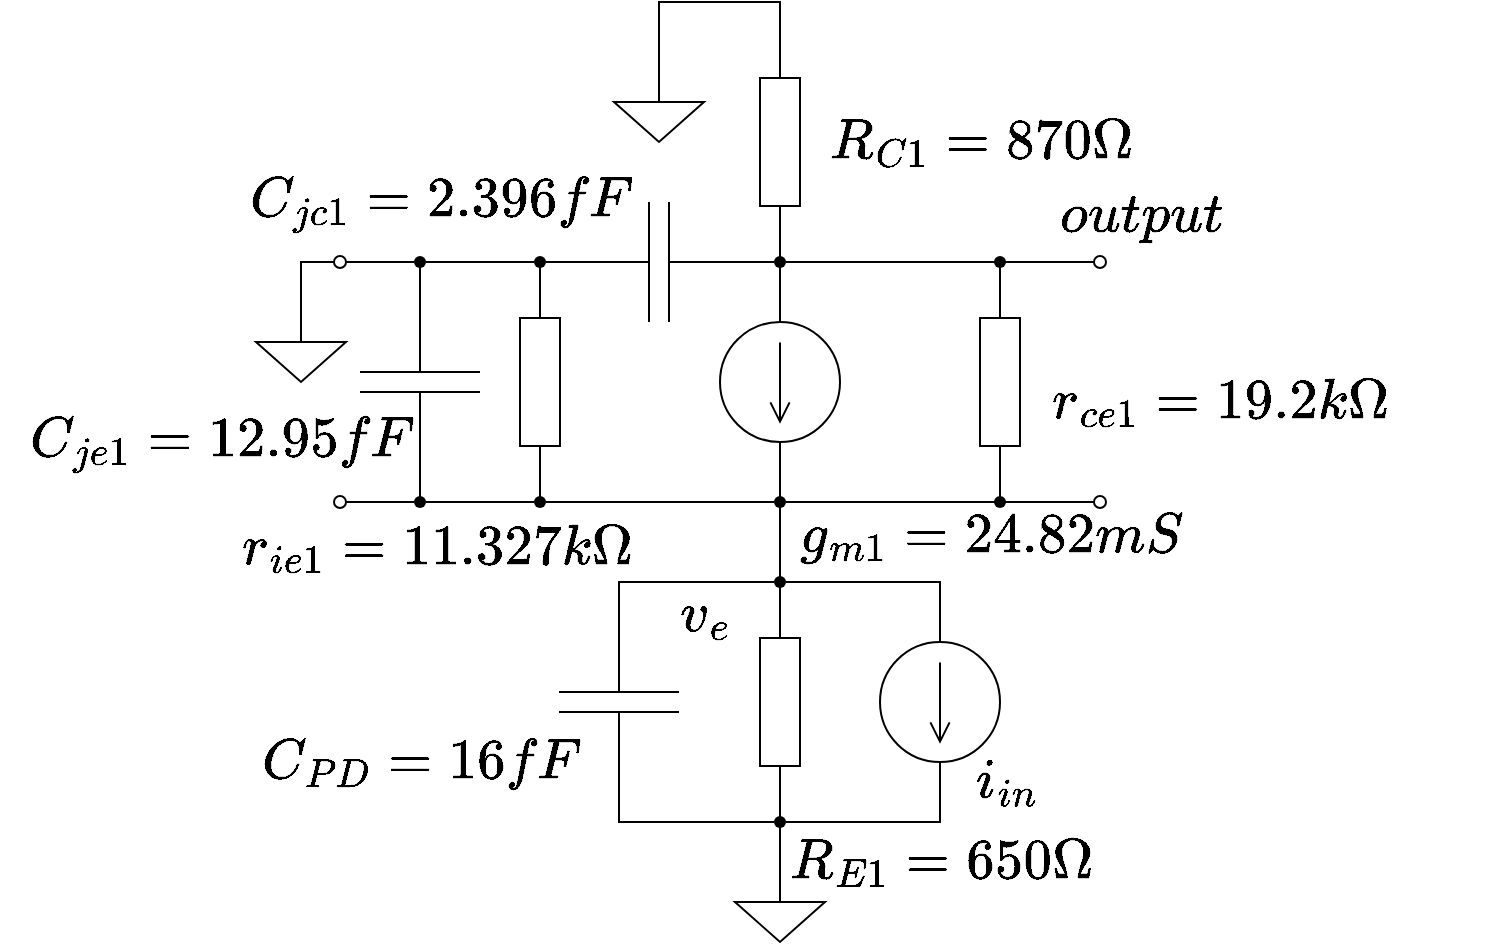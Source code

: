 <mxfile version="20.7.4" type="device"><diagram name="ページ1" id="dezoXVYrRuBBZe5tW2oC"><mxGraphModel dx="2147" dy="566" grid="1" gridSize="10" guides="1" tooltips="1" connect="1" arrows="1" fold="1" page="1" pageScale="1" pageWidth="1169" pageHeight="827" math="1" shadow="0"><root><mxCell id="0"/><mxCell id="1" parent="0"/><mxCell id="YcaEQ2tRxI7V3H4xQByp-155" value="&lt;span style=&quot;font-size: 24px;&quot;&gt;`R_{E1}=650 \Omega`&lt;/span&gt;" style="text;html=1;align=center;verticalAlign=middle;resizable=0;points=[];autosize=1;strokeColor=none;fillColor=none;fontSize=11;fontFamily=Helvetica;fontColor=default;labelBackgroundColor=default;" parent="1" vertex="1"><mxGeometry x="270" y="480" width="260" height="40" as="geometry"/></mxCell><mxCell id="YcaEQ2tRxI7V3H4xQByp-145" value="&lt;span style=&quot;font-size: 24px;&quot;&gt;`g_{m1}=24.82 mS`&lt;/span&gt;" style="text;html=1;align=center;verticalAlign=middle;resizable=0;points=[];autosize=1;strokeColor=none;fillColor=none;fontSize=11;fontFamily=Helvetica;fontColor=default;labelBackgroundColor=default;" parent="1" vertex="1"><mxGeometry x="310" y="317" width="230" height="40" as="geometry"/></mxCell><mxCell id="YcaEQ2tRxI7V3H4xQByp-70" style="edgeStyle=orthogonalEdgeStyle;rounded=0;orthogonalLoop=1;jettySize=auto;html=1;exitX=0;exitY=0.5;exitDx=0;exitDy=0;exitPerimeter=0;entryX=1;entryY=0.5;entryDx=0;entryDy=0;strokeColor=default;align=center;verticalAlign=middle;fontFamily=Helvetica;fontSize=11;fontColor=default;labelBackgroundColor=default;endArrow=none;endFill=0;" parent="1" target="YcaEQ2tRxI7V3H4xQByp-29" edge="1"><mxGeometry relative="1" as="geometry"><mxPoint x="470" y="200" as="sourcePoint"/></mxGeometry></mxCell><mxCell id="YcaEQ2tRxI7V3H4xQByp-6" value="" style="pointerEvents=1;verticalLabelPosition=bottom;shadow=0;dashed=0;align=center;html=1;verticalAlign=top;shape=mxgraph.electrical.signal_sources.source;aspect=fixed;points=[[0.5,0,0],[1,0.5,0],[0.5,1,0],[0,0.5,0]];elSignalType=dc1;direction=south;" parent="1" vertex="1"><mxGeometry x="290" y="230" width="60" height="60" as="geometry"/></mxCell><mxCell id="YcaEQ2tRxI7V3H4xQByp-7" value="" style="pointerEvents=1;verticalLabelPosition=bottom;shadow=0;dashed=0;align=center;html=1;verticalAlign=top;shape=mxgraph.electrical.resistors.resistor_1;direction=south;" parent="1" vertex="1"><mxGeometry x="420" y="210" width="20" height="100" as="geometry"/></mxCell><mxCell id="YcaEQ2tRxI7V3H4xQByp-8" value="" style="pointerEvents=1;verticalLabelPosition=bottom;shadow=0;dashed=0;align=center;html=1;verticalAlign=top;shape=mxgraph.electrical.resistors.resistor_1;direction=south;" parent="1" vertex="1"><mxGeometry x="190" y="210" width="20" height="100" as="geometry"/></mxCell><mxCell id="YcaEQ2tRxI7V3H4xQByp-10" value="" style="pointerEvents=1;verticalLabelPosition=bottom;shadow=0;dashed=0;align=center;html=1;verticalAlign=top;shape=mxgraph.electrical.capacitors.capacitor_1;fontFamily=Helvetica;fontSize=11;fontColor=default;" parent="1" vertex="1"><mxGeometry x="209.5" y="170" width="100" height="60" as="geometry"/></mxCell><mxCell id="YcaEQ2tRxI7V3H4xQByp-11" value="" style="verticalLabelPosition=bottom;shadow=0;dashed=0;align=center;html=1;verticalAlign=top;strokeWidth=1;shape=ellipse;perimeter=ellipsePerimeter;fontFamily=Helvetica;fontSize=11;fontColor=default;aspect=fixed;" parent="1" vertex="1"><mxGeometry x="97" y="197.0" width="6" height="6" as="geometry"/></mxCell><mxCell id="YcaEQ2tRxI7V3H4xQByp-12" value="" style="verticalLabelPosition=bottom;shadow=0;dashed=0;align=center;html=1;verticalAlign=top;strokeWidth=1;shape=ellipse;perimeter=ellipsePerimeter;fontFamily=Helvetica;fontSize=11;fontColor=default;aspect=fixed;" parent="1" vertex="1"><mxGeometry x="97" y="317.0" width="6" height="6" as="geometry"/></mxCell><mxCell id="YcaEQ2tRxI7V3H4xQByp-14" value="" style="shape=waypoint;sketch=0;fillStyle=solid;size=6;pointerEvents=1;points=[];fillColor=none;resizable=0;rotatable=0;perimeter=centerPerimeter;snapToPoint=1;fontFamily=Helvetica;fontSize=11;fontColor=default;" parent="1" vertex="1"><mxGeometry x="190" y="190" width="20" height="20" as="geometry"/></mxCell><mxCell id="YcaEQ2tRxI7V3H4xQByp-16" style="edgeStyle=orthogonalEdgeStyle;rounded=0;orthogonalLoop=1;jettySize=auto;html=1;exitX=0;exitY=0.5;exitDx=0;exitDy=0;exitPerimeter=0;entryX=1;entryY=0.9;entryDx=0;entryDy=0;entryPerimeter=0;strokeColor=default;align=center;verticalAlign=middle;fontFamily=Helvetica;fontSize=11;fontColor=default;labelBackgroundColor=default;endArrow=none;endFill=0;" parent="1" source="YcaEQ2tRxI7V3H4xQByp-8" target="YcaEQ2tRxI7V3H4xQByp-14" edge="1"><mxGeometry relative="1" as="geometry"/></mxCell><mxCell id="YcaEQ2tRxI7V3H4xQByp-17" value="" style="shape=waypoint;sketch=0;fillStyle=solid;size=6;pointerEvents=1;points=[];fillColor=none;resizable=0;rotatable=0;perimeter=centerPerimeter;snapToPoint=1;fontFamily=Helvetica;fontSize=11;fontColor=default;" parent="1" vertex="1"><mxGeometry x="190" y="310" width="20" height="20" as="geometry"/></mxCell><mxCell id="YcaEQ2tRxI7V3H4xQByp-18" style="edgeStyle=orthogonalEdgeStyle;rounded=0;orthogonalLoop=1;jettySize=auto;html=1;exitX=1;exitY=0.5;exitDx=0;exitDy=0;exitPerimeter=0;entryX=0.58;entryY=-0.01;entryDx=0;entryDy=0;entryPerimeter=0;strokeColor=default;align=center;verticalAlign=middle;fontFamily=Helvetica;fontSize=11;fontColor=default;labelBackgroundColor=default;endArrow=none;endFill=0;" parent="1" source="YcaEQ2tRxI7V3H4xQByp-8" target="YcaEQ2tRxI7V3H4xQByp-17" edge="1"><mxGeometry relative="1" as="geometry"/></mxCell><mxCell id="YcaEQ2tRxI7V3H4xQByp-19" value="" style="shape=waypoint;sketch=0;fillStyle=solid;size=6;pointerEvents=1;points=[];fillColor=none;resizable=0;rotatable=0;perimeter=centerPerimeter;snapToPoint=1;fontFamily=Helvetica;fontSize=11;fontColor=default;labelBackgroundColor=default;" parent="1" vertex="1"><mxGeometry x="310" y="190" width="20" height="20" as="geometry"/></mxCell><mxCell id="YcaEQ2tRxI7V3H4xQByp-20" value="" style="shape=waypoint;sketch=0;fillStyle=solid;size=6;pointerEvents=1;points=[];fillColor=none;resizable=0;rotatable=0;perimeter=centerPerimeter;snapToPoint=1;fontFamily=Helvetica;fontSize=11;fontColor=default;labelBackgroundColor=default;" parent="1" vertex="1"><mxGeometry x="310" y="310" width="20" height="20" as="geometry"/></mxCell><mxCell id="YcaEQ2tRxI7V3H4xQByp-21" style="edgeStyle=orthogonalEdgeStyle;rounded=0;orthogonalLoop=1;jettySize=auto;html=1;exitX=1;exitY=0.5;exitDx=0;exitDy=0;exitPerimeter=0;entryX=-0.08;entryY=0.56;entryDx=0;entryDy=0;entryPerimeter=0;strokeColor=default;align=center;verticalAlign=middle;fontFamily=Helvetica;fontSize=11;fontColor=default;labelBackgroundColor=default;endArrow=none;endFill=0;" parent="1" source="YcaEQ2tRxI7V3H4xQByp-10" target="YcaEQ2tRxI7V3H4xQByp-19" edge="1"><mxGeometry relative="1" as="geometry"/></mxCell><mxCell id="YcaEQ2tRxI7V3H4xQByp-22" style="edgeStyle=orthogonalEdgeStyle;rounded=0;orthogonalLoop=1;jettySize=auto;html=1;exitX=0;exitY=0.5;exitDx=0;exitDy=0;exitPerimeter=0;entryX=0.5;entryY=1.04;entryDx=0;entryDy=0;entryPerimeter=0;strokeColor=default;align=center;verticalAlign=middle;fontFamily=Helvetica;fontSize=11;fontColor=default;labelBackgroundColor=default;endArrow=none;endFill=0;" parent="1" source="YcaEQ2tRxI7V3H4xQByp-6" target="YcaEQ2tRxI7V3H4xQByp-19" edge="1"><mxGeometry relative="1" as="geometry"/></mxCell><mxCell id="YcaEQ2tRxI7V3H4xQByp-23" style="edgeStyle=orthogonalEdgeStyle;rounded=0;orthogonalLoop=1;jettySize=auto;html=1;exitX=1;exitY=0.5;exitDx=0;exitDy=0;exitPerimeter=0;entryX=0.62;entryY=0.1;entryDx=0;entryDy=0;entryPerimeter=0;strokeColor=default;align=center;verticalAlign=middle;fontFamily=Helvetica;fontSize=11;fontColor=default;labelBackgroundColor=default;endArrow=none;endFill=0;" parent="1" source="YcaEQ2tRxI7V3H4xQByp-6" target="YcaEQ2tRxI7V3H4xQByp-20" edge="1"><mxGeometry relative="1" as="geometry"/></mxCell><mxCell id="YcaEQ2tRxI7V3H4xQByp-24" style="edgeStyle=orthogonalEdgeStyle;rounded=0;orthogonalLoop=1;jettySize=auto;html=1;entryX=-0.08;entryY=0.5;entryDx=0;entryDy=0;entryPerimeter=0;strokeColor=default;align=center;verticalAlign=middle;fontFamily=Helvetica;fontSize=11;fontColor=default;labelBackgroundColor=default;endArrow=none;endFill=0;" parent="1" source="YcaEQ2tRxI7V3H4xQByp-17" target="YcaEQ2tRxI7V3H4xQByp-20" edge="1"><mxGeometry relative="1" as="geometry"/></mxCell><mxCell id="YcaEQ2tRxI7V3H4xQByp-35" style="edgeStyle=orthogonalEdgeStyle;rounded=0;orthogonalLoop=1;jettySize=auto;html=1;entryX=0;entryY=0.5;entryDx=0;entryDy=0;strokeColor=default;align=center;verticalAlign=middle;fontFamily=Helvetica;fontSize=11;fontColor=default;labelBackgroundColor=default;endArrow=none;endFill=0;" parent="1" source="YcaEQ2tRxI7V3H4xQByp-26" target="YcaEQ2tRxI7V3H4xQByp-29" edge="1"><mxGeometry relative="1" as="geometry"/></mxCell><mxCell id="YcaEQ2tRxI7V3H4xQByp-26" value="" style="shape=waypoint;sketch=0;fillStyle=solid;size=6;pointerEvents=1;points=[];fillColor=none;resizable=0;rotatable=0;perimeter=centerPerimeter;snapToPoint=1;fontFamily=Helvetica;fontSize=11;fontColor=default;labelBackgroundColor=default;" parent="1" vertex="1"><mxGeometry x="420" y="190" width="20" height="20" as="geometry"/></mxCell><mxCell id="YcaEQ2tRxI7V3H4xQByp-27" style="edgeStyle=orthogonalEdgeStyle;rounded=0;orthogonalLoop=1;jettySize=auto;html=1;exitX=0;exitY=0.5;exitDx=0;exitDy=0;exitPerimeter=0;entryX=0.64;entryY=1;entryDx=0;entryDy=0;entryPerimeter=0;strokeColor=default;align=center;verticalAlign=middle;fontFamily=Helvetica;fontSize=11;fontColor=default;labelBackgroundColor=default;endArrow=none;endFill=0;" parent="1" source="YcaEQ2tRxI7V3H4xQByp-7" target="YcaEQ2tRxI7V3H4xQByp-26" edge="1"><mxGeometry relative="1" as="geometry"/></mxCell><mxCell id="YcaEQ2tRxI7V3H4xQByp-28" style="edgeStyle=orthogonalEdgeStyle;rounded=0;orthogonalLoop=1;jettySize=auto;html=1;entryX=1.04;entryY=0.72;entryDx=0;entryDy=0;entryPerimeter=0;strokeColor=default;align=center;verticalAlign=middle;fontFamily=Helvetica;fontSize=11;fontColor=default;labelBackgroundColor=default;endArrow=none;endFill=0;" parent="1" source="YcaEQ2tRxI7V3H4xQByp-26" target="YcaEQ2tRxI7V3H4xQByp-19" edge="1"><mxGeometry relative="1" as="geometry"/></mxCell><mxCell id="YcaEQ2tRxI7V3H4xQByp-29" value="" style="verticalLabelPosition=bottom;shadow=0;dashed=0;align=center;html=1;verticalAlign=top;strokeWidth=1;shape=ellipse;perimeter=ellipsePerimeter;fontFamily=Helvetica;fontSize=11;fontColor=default;aspect=fixed;" parent="1" vertex="1"><mxGeometry x="477" y="197.0" width="6" height="6" as="geometry"/></mxCell><mxCell id="YcaEQ2tRxI7V3H4xQByp-30" value="" style="verticalLabelPosition=bottom;shadow=0;dashed=0;align=center;html=1;verticalAlign=top;strokeWidth=1;shape=ellipse;perimeter=ellipsePerimeter;fontFamily=Helvetica;fontSize=11;fontColor=default;aspect=fixed;" parent="1" vertex="1"><mxGeometry x="477" y="317.0" width="6" height="6" as="geometry"/></mxCell><mxCell id="YcaEQ2tRxI7V3H4xQByp-34" style="edgeStyle=orthogonalEdgeStyle;rounded=0;orthogonalLoop=1;jettySize=auto;html=1;entryX=0;entryY=0.5;entryDx=0;entryDy=0;strokeColor=default;align=center;verticalAlign=middle;fontFamily=Helvetica;fontSize=11;fontColor=default;labelBackgroundColor=default;endArrow=none;endFill=0;" parent="1" source="YcaEQ2tRxI7V3H4xQByp-31" target="YcaEQ2tRxI7V3H4xQByp-30" edge="1"><mxGeometry relative="1" as="geometry"/></mxCell><mxCell id="YcaEQ2tRxI7V3H4xQByp-31" value="" style="shape=waypoint;sketch=0;fillStyle=solid;size=6;pointerEvents=1;points=[];fillColor=none;resizable=0;rotatable=0;perimeter=centerPerimeter;snapToPoint=1;fontFamily=Helvetica;fontSize=11;fontColor=default;labelBackgroundColor=default;" parent="1" vertex="1"><mxGeometry x="420" y="310" width="20" height="20" as="geometry"/></mxCell><mxCell id="YcaEQ2tRxI7V3H4xQByp-32" style="edgeStyle=orthogonalEdgeStyle;rounded=0;orthogonalLoop=1;jettySize=auto;html=1;exitX=1;exitY=0.5;exitDx=0;exitDy=0;exitPerimeter=0;entryX=0.6;entryY=0.05;entryDx=0;entryDy=0;entryPerimeter=0;strokeColor=default;align=center;verticalAlign=middle;fontFamily=Helvetica;fontSize=11;fontColor=default;labelBackgroundColor=default;endArrow=none;endFill=0;" parent="1" source="YcaEQ2tRxI7V3H4xQByp-7" target="YcaEQ2tRxI7V3H4xQByp-31" edge="1"><mxGeometry relative="1" as="geometry"/></mxCell><mxCell id="YcaEQ2tRxI7V3H4xQByp-33" style="edgeStyle=orthogonalEdgeStyle;rounded=0;orthogonalLoop=1;jettySize=auto;html=1;entryX=1.017;entryY=0.456;entryDx=0;entryDy=0;entryPerimeter=0;strokeColor=default;align=center;verticalAlign=middle;fontFamily=Helvetica;fontSize=11;fontColor=default;labelBackgroundColor=default;endArrow=none;endFill=0;" parent="1" source="YcaEQ2tRxI7V3H4xQByp-31" target="YcaEQ2tRxI7V3H4xQByp-20" edge="1"><mxGeometry relative="1" as="geometry"/></mxCell><mxCell id="YcaEQ2tRxI7V3H4xQByp-38" style="edgeStyle=orthogonalEdgeStyle;rounded=0;orthogonalLoop=1;jettySize=auto;html=1;exitX=0;exitY=0.5;exitDx=0;exitDy=0;exitPerimeter=0;entryX=0.93;entryY=0.515;entryDx=0;entryDy=0;entryPerimeter=0;strokeColor=default;align=center;verticalAlign=middle;fontFamily=Helvetica;fontSize=11;fontColor=default;labelBackgroundColor=default;endArrow=none;endFill=0;" parent="1" source="YcaEQ2tRxI7V3H4xQByp-10" target="YcaEQ2tRxI7V3H4xQByp-14" edge="1"><mxGeometry relative="1" as="geometry"/></mxCell><mxCell id="YcaEQ2tRxI7V3H4xQByp-71" value="" style="pointerEvents=1;verticalLabelPosition=bottom;shadow=0;dashed=0;align=center;html=1;verticalAlign=top;shape=mxgraph.electrical.resistors.resistor_1;direction=south;" parent="1" vertex="1"><mxGeometry x="310" y="90" width="20" height="100" as="geometry"/></mxCell><mxCell id="YcaEQ2tRxI7V3H4xQByp-72" style="edgeStyle=orthogonalEdgeStyle;rounded=0;orthogonalLoop=1;jettySize=auto;html=1;exitX=1;exitY=0.5;exitDx=0;exitDy=0;exitPerimeter=0;entryX=0.545;entryY=0.073;entryDx=0;entryDy=0;entryPerimeter=0;strokeColor=default;align=center;verticalAlign=middle;fontFamily=Helvetica;fontSize=11;fontColor=default;labelBackgroundColor=default;endArrow=none;endFill=0;" parent="1" source="YcaEQ2tRxI7V3H4xQByp-71" target="YcaEQ2tRxI7V3H4xQByp-19" edge="1"><mxGeometry relative="1" as="geometry"/></mxCell><mxCell id="YcaEQ2tRxI7V3H4xQByp-73" value="" style="pointerEvents=1;verticalLabelPosition=bottom;shadow=0;dashed=0;align=center;html=1;verticalAlign=top;shape=mxgraph.electrical.signal_sources.signal_ground;fontFamily=Helvetica;fontSize=24;fontColor=default;labelBackgroundColor=default;" parent="1" vertex="1"><mxGeometry x="237" y="110" width="45" height="30" as="geometry"/></mxCell><mxCell id="YcaEQ2tRxI7V3H4xQByp-74" style="edgeStyle=orthogonalEdgeStyle;rounded=0;orthogonalLoop=1;jettySize=auto;html=1;exitX=0;exitY=0.5;exitDx=0;exitDy=0;exitPerimeter=0;entryX=0.5;entryY=0;entryDx=0;entryDy=0;entryPerimeter=0;strokeColor=default;align=center;verticalAlign=middle;fontFamily=Helvetica;fontSize=11;fontColor=default;labelBackgroundColor=default;endArrow=none;endFill=0;" parent="1" source="YcaEQ2tRxI7V3H4xQByp-71" target="YcaEQ2tRxI7V3H4xQByp-73" edge="1"><mxGeometry relative="1" as="geometry"/></mxCell><mxCell id="YcaEQ2tRxI7V3H4xQByp-75" value="" style="pointerEvents=1;verticalLabelPosition=bottom;shadow=0;dashed=0;align=center;html=1;verticalAlign=top;shape=mxgraph.electrical.capacitors.capacitor_1;fontFamily=Helvetica;fontSize=11;fontColor=default;direction=south;" parent="1" vertex="1"><mxGeometry x="110" y="210" width="60" height="100" as="geometry"/></mxCell><mxCell id="YcaEQ2tRxI7V3H4xQByp-76" value="" style="shape=waypoint;sketch=0;fillStyle=solid;size=6;pointerEvents=1;points=[];fillColor=none;resizable=0;rotatable=0;perimeter=centerPerimeter;snapToPoint=1;fontFamily=Helvetica;fontSize=11;fontColor=default;" parent="1" vertex="1"><mxGeometry x="130" y="310" width="20" height="20" as="geometry"/></mxCell><mxCell id="YcaEQ2tRxI7V3H4xQByp-77" value="" style="shape=waypoint;sketch=0;fillStyle=solid;size=6;pointerEvents=1;points=[];fillColor=none;resizable=0;rotatable=0;perimeter=centerPerimeter;snapToPoint=1;fontFamily=Helvetica;fontSize=11;fontColor=default;" parent="1" vertex="1"><mxGeometry x="130" y="190" width="20" height="20" as="geometry"/></mxCell><mxCell id="YcaEQ2tRxI7V3H4xQByp-78" style="edgeStyle=orthogonalEdgeStyle;rounded=0;orthogonalLoop=1;jettySize=auto;html=1;exitX=0;exitY=0.5;exitDx=0;exitDy=0;exitPerimeter=0;entryX=0.892;entryY=0.777;entryDx=0;entryDy=0;entryPerimeter=0;strokeColor=default;align=center;verticalAlign=middle;fontFamily=Helvetica;fontSize=11;fontColor=default;labelBackgroundColor=default;endArrow=none;endFill=0;" parent="1" source="YcaEQ2tRxI7V3H4xQByp-75" target="YcaEQ2tRxI7V3H4xQByp-77" edge="1"><mxGeometry relative="1" as="geometry"/></mxCell><mxCell id="YcaEQ2tRxI7V3H4xQByp-79" style="edgeStyle=orthogonalEdgeStyle;rounded=0;orthogonalLoop=1;jettySize=auto;html=1;exitX=1;exitY=0.5;exitDx=0;exitDy=0;exitPerimeter=0;entryX=0.633;entryY=-0.021;entryDx=0;entryDy=0;entryPerimeter=0;strokeColor=default;align=center;verticalAlign=middle;fontFamily=Helvetica;fontSize=11;fontColor=default;labelBackgroundColor=default;endArrow=none;endFill=0;" parent="1" source="YcaEQ2tRxI7V3H4xQByp-75" target="YcaEQ2tRxI7V3H4xQByp-76" edge="1"><mxGeometry relative="1" as="geometry"/></mxCell><mxCell id="YcaEQ2tRxI7V3H4xQByp-80" style="edgeStyle=orthogonalEdgeStyle;rounded=0;orthogonalLoop=1;jettySize=auto;html=1;entryX=1.046;entryY=0.546;entryDx=0;entryDy=0;entryPerimeter=0;strokeColor=default;align=center;verticalAlign=middle;fontFamily=Helvetica;fontSize=11;fontColor=default;labelBackgroundColor=default;endArrow=none;endFill=0;" parent="1" source="YcaEQ2tRxI7V3H4xQByp-17" target="YcaEQ2tRxI7V3H4xQByp-76" edge="1"><mxGeometry relative="1" as="geometry"/></mxCell><mxCell id="YcaEQ2tRxI7V3H4xQByp-81" style="edgeStyle=orthogonalEdgeStyle;rounded=0;orthogonalLoop=1;jettySize=auto;html=1;exitX=1;exitY=0.5;exitDx=0;exitDy=0;entryX=-0.002;entryY=0.479;entryDx=0;entryDy=0;entryPerimeter=0;strokeColor=default;align=center;verticalAlign=middle;fontFamily=Helvetica;fontSize=11;fontColor=default;labelBackgroundColor=default;endArrow=none;endFill=0;" parent="1" source="YcaEQ2tRxI7V3H4xQByp-12" target="YcaEQ2tRxI7V3H4xQByp-76" edge="1"><mxGeometry relative="1" as="geometry"/></mxCell><mxCell id="YcaEQ2tRxI7V3H4xQByp-82" style="edgeStyle=orthogonalEdgeStyle;rounded=0;orthogonalLoop=1;jettySize=auto;html=1;entryX=0.94;entryY=0.556;entryDx=0;entryDy=0;entryPerimeter=0;strokeColor=default;align=center;verticalAlign=middle;fontFamily=Helvetica;fontSize=11;fontColor=default;labelBackgroundColor=default;endArrow=none;endFill=0;" parent="1" source="YcaEQ2tRxI7V3H4xQByp-14" target="YcaEQ2tRxI7V3H4xQByp-77" edge="1"><mxGeometry relative="1" as="geometry"/></mxCell><mxCell id="YcaEQ2tRxI7V3H4xQByp-83" style="edgeStyle=orthogonalEdgeStyle;rounded=0;orthogonalLoop=1;jettySize=auto;html=1;exitX=1;exitY=0.5;exitDx=0;exitDy=0;entryX=0.056;entryY=0.45;entryDx=0;entryDy=0;entryPerimeter=0;strokeColor=default;align=center;verticalAlign=middle;fontFamily=Helvetica;fontSize=11;fontColor=default;labelBackgroundColor=default;endArrow=none;endFill=0;" parent="1" source="YcaEQ2tRxI7V3H4xQByp-11" target="YcaEQ2tRxI7V3H4xQByp-77" edge="1"><mxGeometry relative="1" as="geometry"/></mxCell><mxCell id="YcaEQ2tRxI7V3H4xQByp-128" value="" style="pointerEvents=1;verticalLabelPosition=bottom;shadow=0;dashed=0;align=center;html=1;verticalAlign=top;shape=mxgraph.electrical.resistors.resistor_1;direction=south;" parent="1" vertex="1"><mxGeometry x="310" y="370" width="20" height="100" as="geometry"/></mxCell><mxCell id="YcaEQ2tRxI7V3H4xQByp-129" value="" style="pointerEvents=1;verticalLabelPosition=bottom;shadow=0;dashed=0;align=center;html=1;verticalAlign=top;shape=mxgraph.electrical.capacitors.capacitor_1;fontFamily=Helvetica;fontSize=11;fontColor=default;direction=south;" parent="1" vertex="1"><mxGeometry x="209.5" y="370" width="60" height="100" as="geometry"/></mxCell><mxCell id="YcaEQ2tRxI7V3H4xQByp-130" value="" style="shape=waypoint;sketch=0;fillStyle=solid;size=6;pointerEvents=1;points=[];fillColor=none;resizable=0;rotatable=0;perimeter=centerPerimeter;snapToPoint=1;fontFamily=Helvetica;fontSize=11;fontColor=default;labelBackgroundColor=default;" parent="1" vertex="1"><mxGeometry x="310" y="350" width="20" height="20" as="geometry"/></mxCell><mxCell id="YcaEQ2tRxI7V3H4xQByp-131" style="edgeStyle=orthogonalEdgeStyle;rounded=0;orthogonalLoop=1;jettySize=auto;html=1;entryX=0.489;entryY=-0.031;entryDx=0;entryDy=0;entryPerimeter=0;strokeColor=default;align=center;verticalAlign=middle;fontFamily=Helvetica;fontSize=11;fontColor=default;labelBackgroundColor=default;endArrow=none;endFill=0;" parent="1" source="YcaEQ2tRxI7V3H4xQByp-20" target="YcaEQ2tRxI7V3H4xQByp-130" edge="1"><mxGeometry relative="1" as="geometry"/></mxCell><mxCell id="YcaEQ2tRxI7V3H4xQByp-132" style="edgeStyle=orthogonalEdgeStyle;rounded=0;orthogonalLoop=1;jettySize=auto;html=1;exitX=0;exitY=0.5;exitDx=0;exitDy=0;exitPerimeter=0;entryX=0.047;entryY=0.444;entryDx=0;entryDy=0;entryPerimeter=0;strokeColor=default;align=center;verticalAlign=middle;fontFamily=Helvetica;fontSize=11;fontColor=default;labelBackgroundColor=default;endArrow=none;endFill=0;" parent="1" source="YcaEQ2tRxI7V3H4xQByp-129" target="YcaEQ2tRxI7V3H4xQByp-130" edge="1"><mxGeometry relative="1" as="geometry"><Array as="points"><mxPoint x="240" y="360"/></Array></mxGeometry></mxCell><mxCell id="YcaEQ2tRxI7V3H4xQByp-133" style="edgeStyle=orthogonalEdgeStyle;rounded=0;orthogonalLoop=1;jettySize=auto;html=1;exitX=0;exitY=0.5;exitDx=0;exitDy=0;exitPerimeter=0;entryX=0.934;entryY=0.524;entryDx=0;entryDy=0;entryPerimeter=0;strokeColor=default;align=center;verticalAlign=middle;fontFamily=Helvetica;fontSize=11;fontColor=default;labelBackgroundColor=default;endArrow=none;endFill=0;" parent="1" source="YcaEQ2tRxI7V3H4xQByp-128" target="YcaEQ2tRxI7V3H4xQByp-130" edge="1"><mxGeometry relative="1" as="geometry"><Array as="points"><mxPoint x="320" y="370"/><mxPoint x="320" y="370"/></Array></mxGeometry></mxCell><mxCell id="YcaEQ2tRxI7V3H4xQByp-134" value="" style="shape=waypoint;sketch=0;fillStyle=solid;size=6;pointerEvents=1;points=[];fillColor=none;resizable=0;rotatable=0;perimeter=centerPerimeter;snapToPoint=1;fontFamily=Helvetica;fontSize=11;fontColor=default;labelBackgroundColor=default;" parent="1" vertex="1"><mxGeometry x="310" y="470" width="20" height="20" as="geometry"/></mxCell><mxCell id="YcaEQ2tRxI7V3H4xQByp-135" style="edgeStyle=orthogonalEdgeStyle;rounded=0;orthogonalLoop=1;jettySize=auto;html=1;exitX=1;exitY=0.5;exitDx=0;exitDy=0;exitPerimeter=0;entryX=0.042;entryY=0.464;entryDx=0;entryDy=0;entryPerimeter=0;strokeColor=default;align=center;verticalAlign=middle;fontFamily=Helvetica;fontSize=11;fontColor=default;labelBackgroundColor=default;endArrow=none;endFill=0;" parent="1" source="YcaEQ2tRxI7V3H4xQByp-129" target="YcaEQ2tRxI7V3H4xQByp-134" edge="1"><mxGeometry relative="1" as="geometry"><Array as="points"><mxPoint x="240" y="480"/></Array></mxGeometry></mxCell><mxCell id="YcaEQ2tRxI7V3H4xQByp-136" style="edgeStyle=orthogonalEdgeStyle;rounded=0;orthogonalLoop=1;jettySize=auto;html=1;exitX=1;exitY=0.5;exitDx=0;exitDy=0;exitPerimeter=0;entryX=0.938;entryY=0.432;entryDx=0;entryDy=0;entryPerimeter=0;strokeColor=default;align=center;verticalAlign=middle;fontFamily=Helvetica;fontSize=11;fontColor=default;labelBackgroundColor=default;endArrow=none;endFill=0;" parent="1" source="YcaEQ2tRxI7V3H4xQByp-128" target="YcaEQ2tRxI7V3H4xQByp-134" edge="1"><mxGeometry relative="1" as="geometry"><Array as="points"><mxPoint x="320" y="470"/></Array></mxGeometry></mxCell><mxCell id="YcaEQ2tRxI7V3H4xQByp-137" value="" style="pointerEvents=1;verticalLabelPosition=bottom;shadow=0;dashed=0;align=center;html=1;verticalAlign=top;shape=mxgraph.electrical.signal_sources.signal_ground;fontFamily=Helvetica;fontSize=24;fontColor=default;labelBackgroundColor=default;" parent="1" vertex="1"><mxGeometry x="297.5" y="510" width="45" height="30" as="geometry"/></mxCell><mxCell id="YcaEQ2tRxI7V3H4xQByp-138" style="edgeStyle=orthogonalEdgeStyle;rounded=0;orthogonalLoop=1;jettySize=auto;html=1;exitX=0.5;exitY=0;exitDx=0;exitDy=0;exitPerimeter=0;entryX=0.483;entryY=0.963;entryDx=0;entryDy=0;entryPerimeter=0;strokeColor=default;align=center;verticalAlign=middle;fontFamily=Helvetica;fontSize=11;fontColor=default;labelBackgroundColor=default;endArrow=none;endFill=0;" parent="1" source="YcaEQ2tRxI7V3H4xQByp-137" target="YcaEQ2tRxI7V3H4xQByp-134" edge="1"><mxGeometry relative="1" as="geometry"/></mxCell><mxCell id="YcaEQ2tRxI7V3H4xQByp-139" value="" style="pointerEvents=1;verticalLabelPosition=bottom;shadow=0;dashed=0;align=center;html=1;verticalAlign=top;shape=mxgraph.electrical.signal_sources.signal_ground;fontFamily=Helvetica;fontSize=24;fontColor=default;labelBackgroundColor=default;" parent="1" vertex="1"><mxGeometry x="58" y="230" width="45" height="30" as="geometry"/></mxCell><mxCell id="YcaEQ2tRxI7V3H4xQByp-140" style="edgeStyle=orthogonalEdgeStyle;rounded=0;orthogonalLoop=1;jettySize=auto;html=1;exitX=0;exitY=0.5;exitDx=0;exitDy=0;entryX=0.5;entryY=0;entryDx=0;entryDy=0;entryPerimeter=0;strokeColor=default;align=center;verticalAlign=middle;fontFamily=Helvetica;fontSize=11;fontColor=default;labelBackgroundColor=default;endArrow=none;endFill=0;" parent="1" source="YcaEQ2tRxI7V3H4xQByp-11" target="YcaEQ2tRxI7V3H4xQByp-139" edge="1"><mxGeometry relative="1" as="geometry"/></mxCell><mxCell id="YcaEQ2tRxI7V3H4xQByp-141" value="&lt;span style=&quot;font-size: 24px;&quot;&gt;`R_{C1}=870 \Omega`&lt;/span&gt;" style="text;html=1;align=center;verticalAlign=middle;resizable=0;points=[];autosize=1;strokeColor=none;fillColor=none;fontSize=11;fontFamily=Helvetica;fontColor=default;labelBackgroundColor=default;" parent="1" vertex="1"><mxGeometry x="290" y="120" width="260" height="40" as="geometry"/></mxCell><mxCell id="YcaEQ2tRxI7V3H4xQByp-142" value="&lt;span style=&quot;font-size: 24px;&quot;&gt;`C_{jc1}=2.396 fF`&lt;/span&gt;" style="text;html=1;align=center;verticalAlign=middle;resizable=0;points=[];autosize=1;strokeColor=none;fillColor=none;fontSize=11;fontFamily=Helvetica;fontColor=default;labelBackgroundColor=default;" parent="1" vertex="1"><mxGeometry x="40" y="150" width="220" height="40" as="geometry"/></mxCell><mxCell id="YcaEQ2tRxI7V3H4xQByp-143" value="&lt;span style=&quot;font-size: 24px;&quot;&gt;`C_{je1}=12.95 fF`&lt;/span&gt;" style="text;html=1;align=center;verticalAlign=middle;resizable=0;points=[];autosize=1;strokeColor=none;fillColor=none;fontSize=11;fontFamily=Helvetica;fontColor=default;labelBackgroundColor=default;" parent="1" vertex="1"><mxGeometry x="-70" y="270" width="220" height="40" as="geometry"/></mxCell><mxCell id="YcaEQ2tRxI7V3H4xQByp-144" value="&lt;span style=&quot;font-size: 24px;&quot;&gt;`r_{ie1}=11.327 k\Omega`&lt;/span&gt;" style="text;html=1;align=center;verticalAlign=middle;resizable=0;points=[];autosize=1;strokeColor=none;fillColor=none;fontSize=11;fontFamily=Helvetica;fontColor=default;labelBackgroundColor=default;" parent="1" vertex="1"><mxGeometry x="-2.5" y="323" width="300" height="40" as="geometry"/></mxCell><mxCell id="YcaEQ2tRxI7V3H4xQByp-146" value="&lt;span style=&quot;font-size: 24px;&quot;&gt;`r_{ce1}=19.2 k\Omega`&lt;/span&gt;" style="text;html=1;align=center;verticalAlign=middle;resizable=0;points=[];autosize=1;strokeColor=none;fillColor=none;fontSize=11;fontFamily=Helvetica;fontColor=default;labelBackgroundColor=default;" parent="1" vertex="1"><mxGeometry x="400" y="250" width="280" height="40" as="geometry"/></mxCell><mxCell id="YcaEQ2tRxI7V3H4xQByp-154" value="&lt;span style=&quot;font-size: 24px;&quot;&gt;`C_{PD} = 16 fF`&lt;/span&gt;" style="text;html=1;align=center;verticalAlign=middle;resizable=0;points=[];autosize=1;strokeColor=none;fillColor=none;fontSize=11;fontFamily=Helvetica;fontColor=default;labelBackgroundColor=default;" parent="1" vertex="1"><mxGeometry x="40" y="430" width="200" height="40" as="geometry"/></mxCell><mxCell id="YcaEQ2tRxI7V3H4xQByp-156" value="&lt;span style=&quot;font-size: 24px;&quot;&gt;`output`&lt;/span&gt;" style="text;html=1;align=center;verticalAlign=middle;resizable=0;points=[];autosize=1;strokeColor=none;fillColor=none;fontSize=11;fontFamily=Helvetica;fontColor=default;labelBackgroundColor=default;" parent="1" vertex="1"><mxGeometry x="445" y="157" width="110" height="40" as="geometry"/></mxCell><mxCell id="YcaEQ2tRxI7V3H4xQByp-157" value="&lt;span style=&quot;font-size: 24px;&quot;&gt;`v_{e}`&lt;/span&gt;" style="text;html=1;align=center;verticalAlign=middle;resizable=0;points=[];autosize=1;strokeColor=none;fillColor=none;fontSize=11;fontFamily=Helvetica;fontColor=default;labelBackgroundColor=default;" parent="1" vertex="1"><mxGeometry x="237" y="357" width="90" height="40" as="geometry"/></mxCell><mxCell id="6UG1k3k84GD0ljvYtyiI-1" value="" style="pointerEvents=1;verticalLabelPosition=bottom;shadow=0;dashed=0;align=center;html=1;verticalAlign=top;shape=mxgraph.electrical.signal_sources.source;aspect=fixed;points=[[0.5,0,0],[1,0.5,0],[0.5,1,0],[0,0.5,0]];elSignalType=dc1;direction=south;" parent="1" vertex="1"><mxGeometry x="370" y="390" width="60" height="60" as="geometry"/></mxCell><mxCell id="6UG1k3k84GD0ljvYtyiI-2" style="edgeStyle=orthogonalEdgeStyle;rounded=0;orthogonalLoop=1;jettySize=auto;html=1;entryX=0;entryY=0.5;entryDx=0;entryDy=0;entryPerimeter=0;endArrow=none;endFill=0;" parent="1" source="YcaEQ2tRxI7V3H4xQByp-130" target="6UG1k3k84GD0ljvYtyiI-1" edge="1"><mxGeometry relative="1" as="geometry"/></mxCell><mxCell id="6UG1k3k84GD0ljvYtyiI-3" style="edgeStyle=orthogonalEdgeStyle;rounded=0;orthogonalLoop=1;jettySize=auto;html=1;exitX=1;exitY=0.5;exitDx=0;exitDy=0;exitPerimeter=0;entryX=0.979;entryY=0.479;entryDx=0;entryDy=0;entryPerimeter=0;strokeColor=default;align=center;verticalAlign=middle;fontFamily=Helvetica;fontSize=11;fontColor=default;labelBackgroundColor=default;endArrow=none;endFill=0;" parent="1" source="6UG1k3k84GD0ljvYtyiI-1" target="YcaEQ2tRxI7V3H4xQByp-134" edge="1"><mxGeometry relative="1" as="geometry"><Array as="points"><mxPoint x="400" y="480"/></Array></mxGeometry></mxCell><mxCell id="6UG1k3k84GD0ljvYtyiI-4" value="&lt;span style=&quot;font-size: 24px;&quot;&gt;`i_{i n}`&lt;/span&gt;" style="text;html=1;align=center;verticalAlign=middle;resizable=0;points=[];autosize=1;strokeColor=none;fillColor=none;fontSize=11;fontFamily=Helvetica;fontColor=default;labelBackgroundColor=default;" parent="1" vertex="1"><mxGeometry x="383" y="440" width="100" height="40" as="geometry"/></mxCell></root></mxGraphModel></diagram></mxfile>